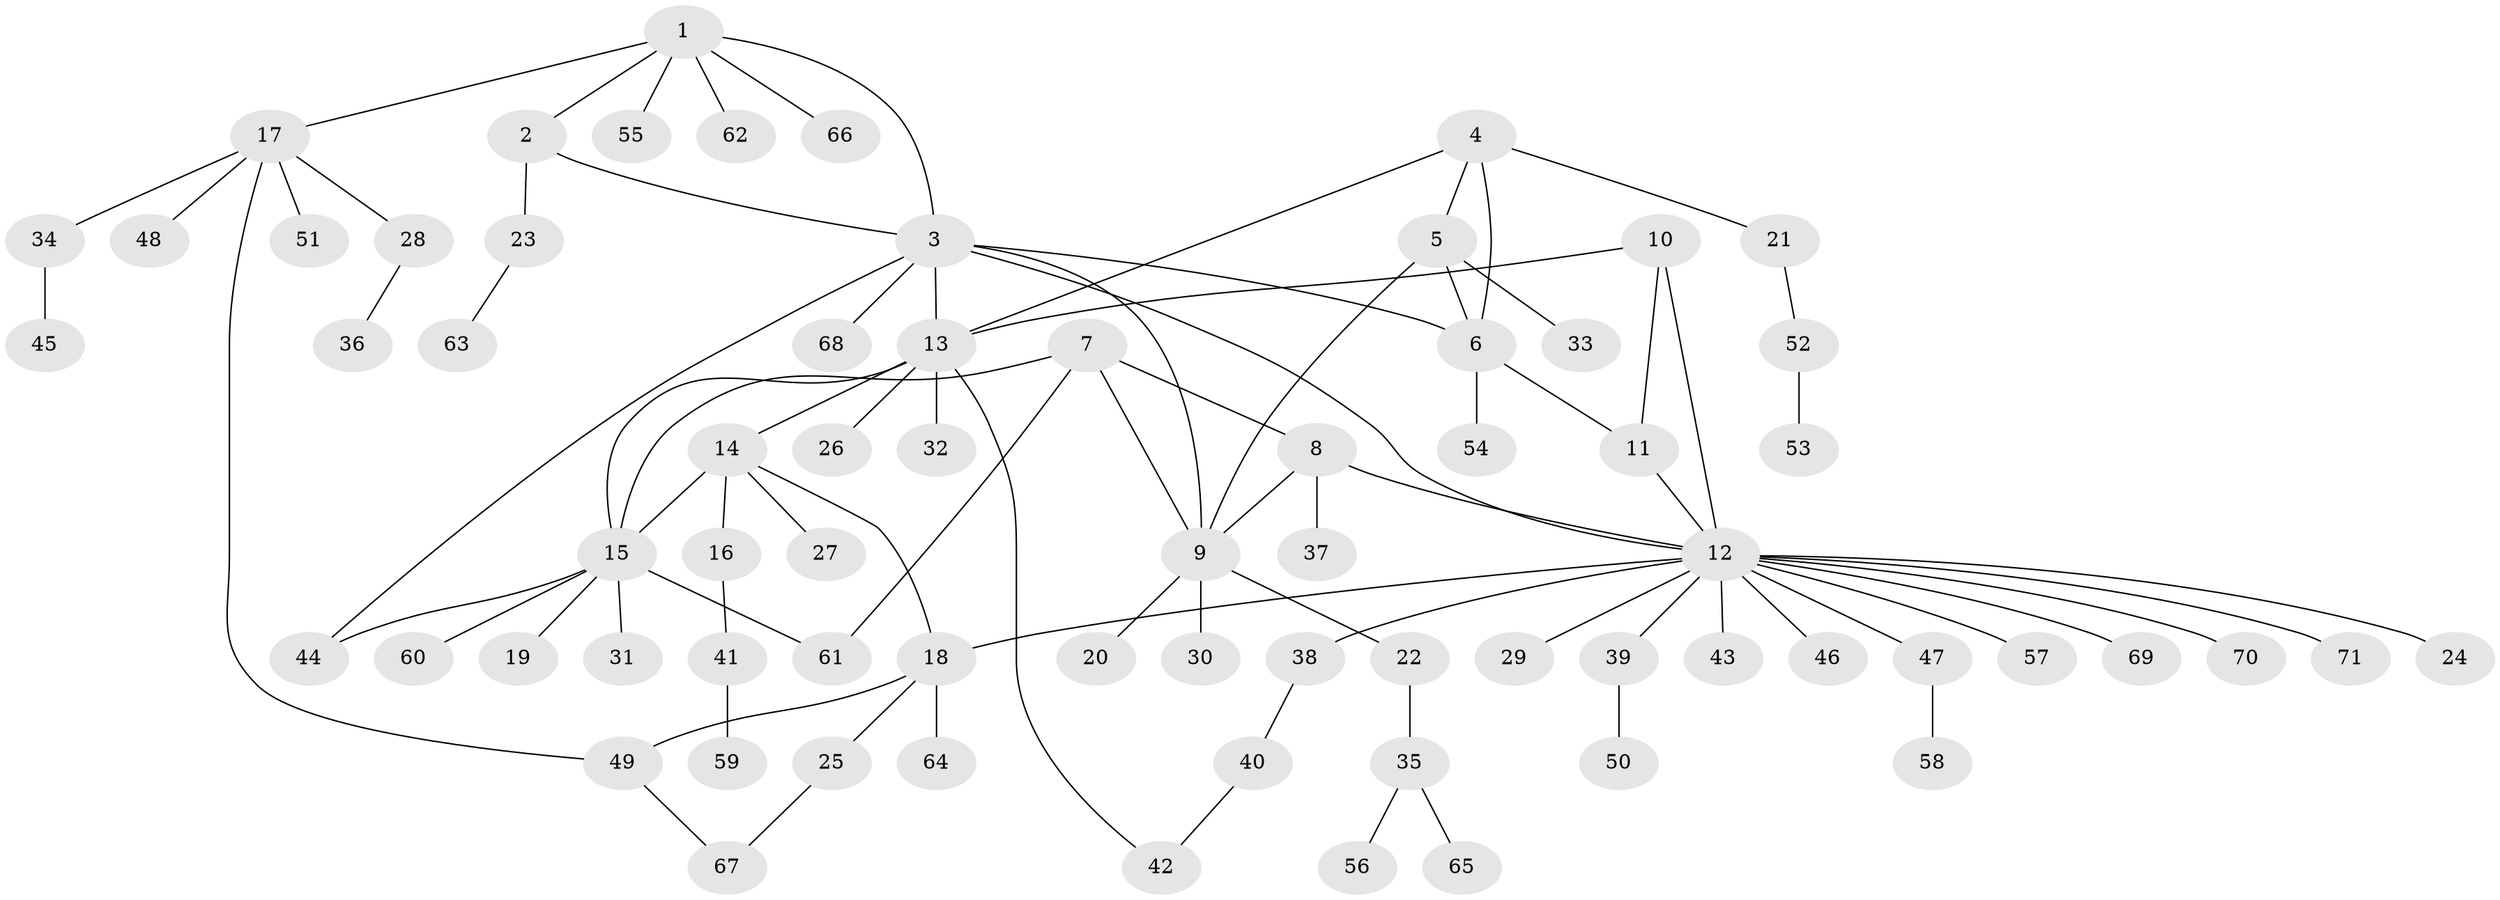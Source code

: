 // coarse degree distribution, {3: 0.15789473684210525, 7: 0.02631578947368421, 6: 0.02631578947368421, 4: 0.05263157894736842, 5: 0.10526315789473684, 15: 0.02631578947368421, 2: 0.18421052631578946, 1: 0.42105263157894735}
// Generated by graph-tools (version 1.1) at 2025/52/03/04/25 22:52:23]
// undirected, 71 vertices, 87 edges
graph export_dot {
  node [color=gray90,style=filled];
  1;
  2;
  3;
  4;
  5;
  6;
  7;
  8;
  9;
  10;
  11;
  12;
  13;
  14;
  15;
  16;
  17;
  18;
  19;
  20;
  21;
  22;
  23;
  24;
  25;
  26;
  27;
  28;
  29;
  30;
  31;
  32;
  33;
  34;
  35;
  36;
  37;
  38;
  39;
  40;
  41;
  42;
  43;
  44;
  45;
  46;
  47;
  48;
  49;
  50;
  51;
  52;
  53;
  54;
  55;
  56;
  57;
  58;
  59;
  60;
  61;
  62;
  63;
  64;
  65;
  66;
  67;
  68;
  69;
  70;
  71;
  1 -- 2;
  1 -- 3;
  1 -- 17;
  1 -- 55;
  1 -- 62;
  1 -- 66;
  2 -- 3;
  2 -- 23;
  3 -- 6;
  3 -- 9;
  3 -- 12;
  3 -- 13;
  3 -- 44;
  3 -- 68;
  4 -- 5;
  4 -- 6;
  4 -- 13;
  4 -- 21;
  5 -- 6;
  5 -- 9;
  5 -- 33;
  6 -- 11;
  6 -- 54;
  7 -- 8;
  7 -- 9;
  7 -- 15;
  7 -- 61;
  8 -- 9;
  8 -- 12;
  8 -- 37;
  9 -- 20;
  9 -- 22;
  9 -- 30;
  10 -- 11;
  10 -- 12;
  10 -- 13;
  11 -- 12;
  12 -- 18;
  12 -- 24;
  12 -- 29;
  12 -- 38;
  12 -- 39;
  12 -- 43;
  12 -- 46;
  12 -- 47;
  12 -- 57;
  12 -- 69;
  12 -- 70;
  12 -- 71;
  13 -- 14;
  13 -- 15;
  13 -- 26;
  13 -- 32;
  13 -- 42;
  14 -- 15;
  14 -- 16;
  14 -- 18;
  14 -- 27;
  15 -- 19;
  15 -- 31;
  15 -- 44;
  15 -- 60;
  15 -- 61;
  16 -- 41;
  17 -- 28;
  17 -- 34;
  17 -- 48;
  17 -- 49;
  17 -- 51;
  18 -- 25;
  18 -- 49;
  18 -- 64;
  21 -- 52;
  22 -- 35;
  23 -- 63;
  25 -- 67;
  28 -- 36;
  34 -- 45;
  35 -- 56;
  35 -- 65;
  38 -- 40;
  39 -- 50;
  40 -- 42;
  41 -- 59;
  47 -- 58;
  49 -- 67;
  52 -- 53;
}
